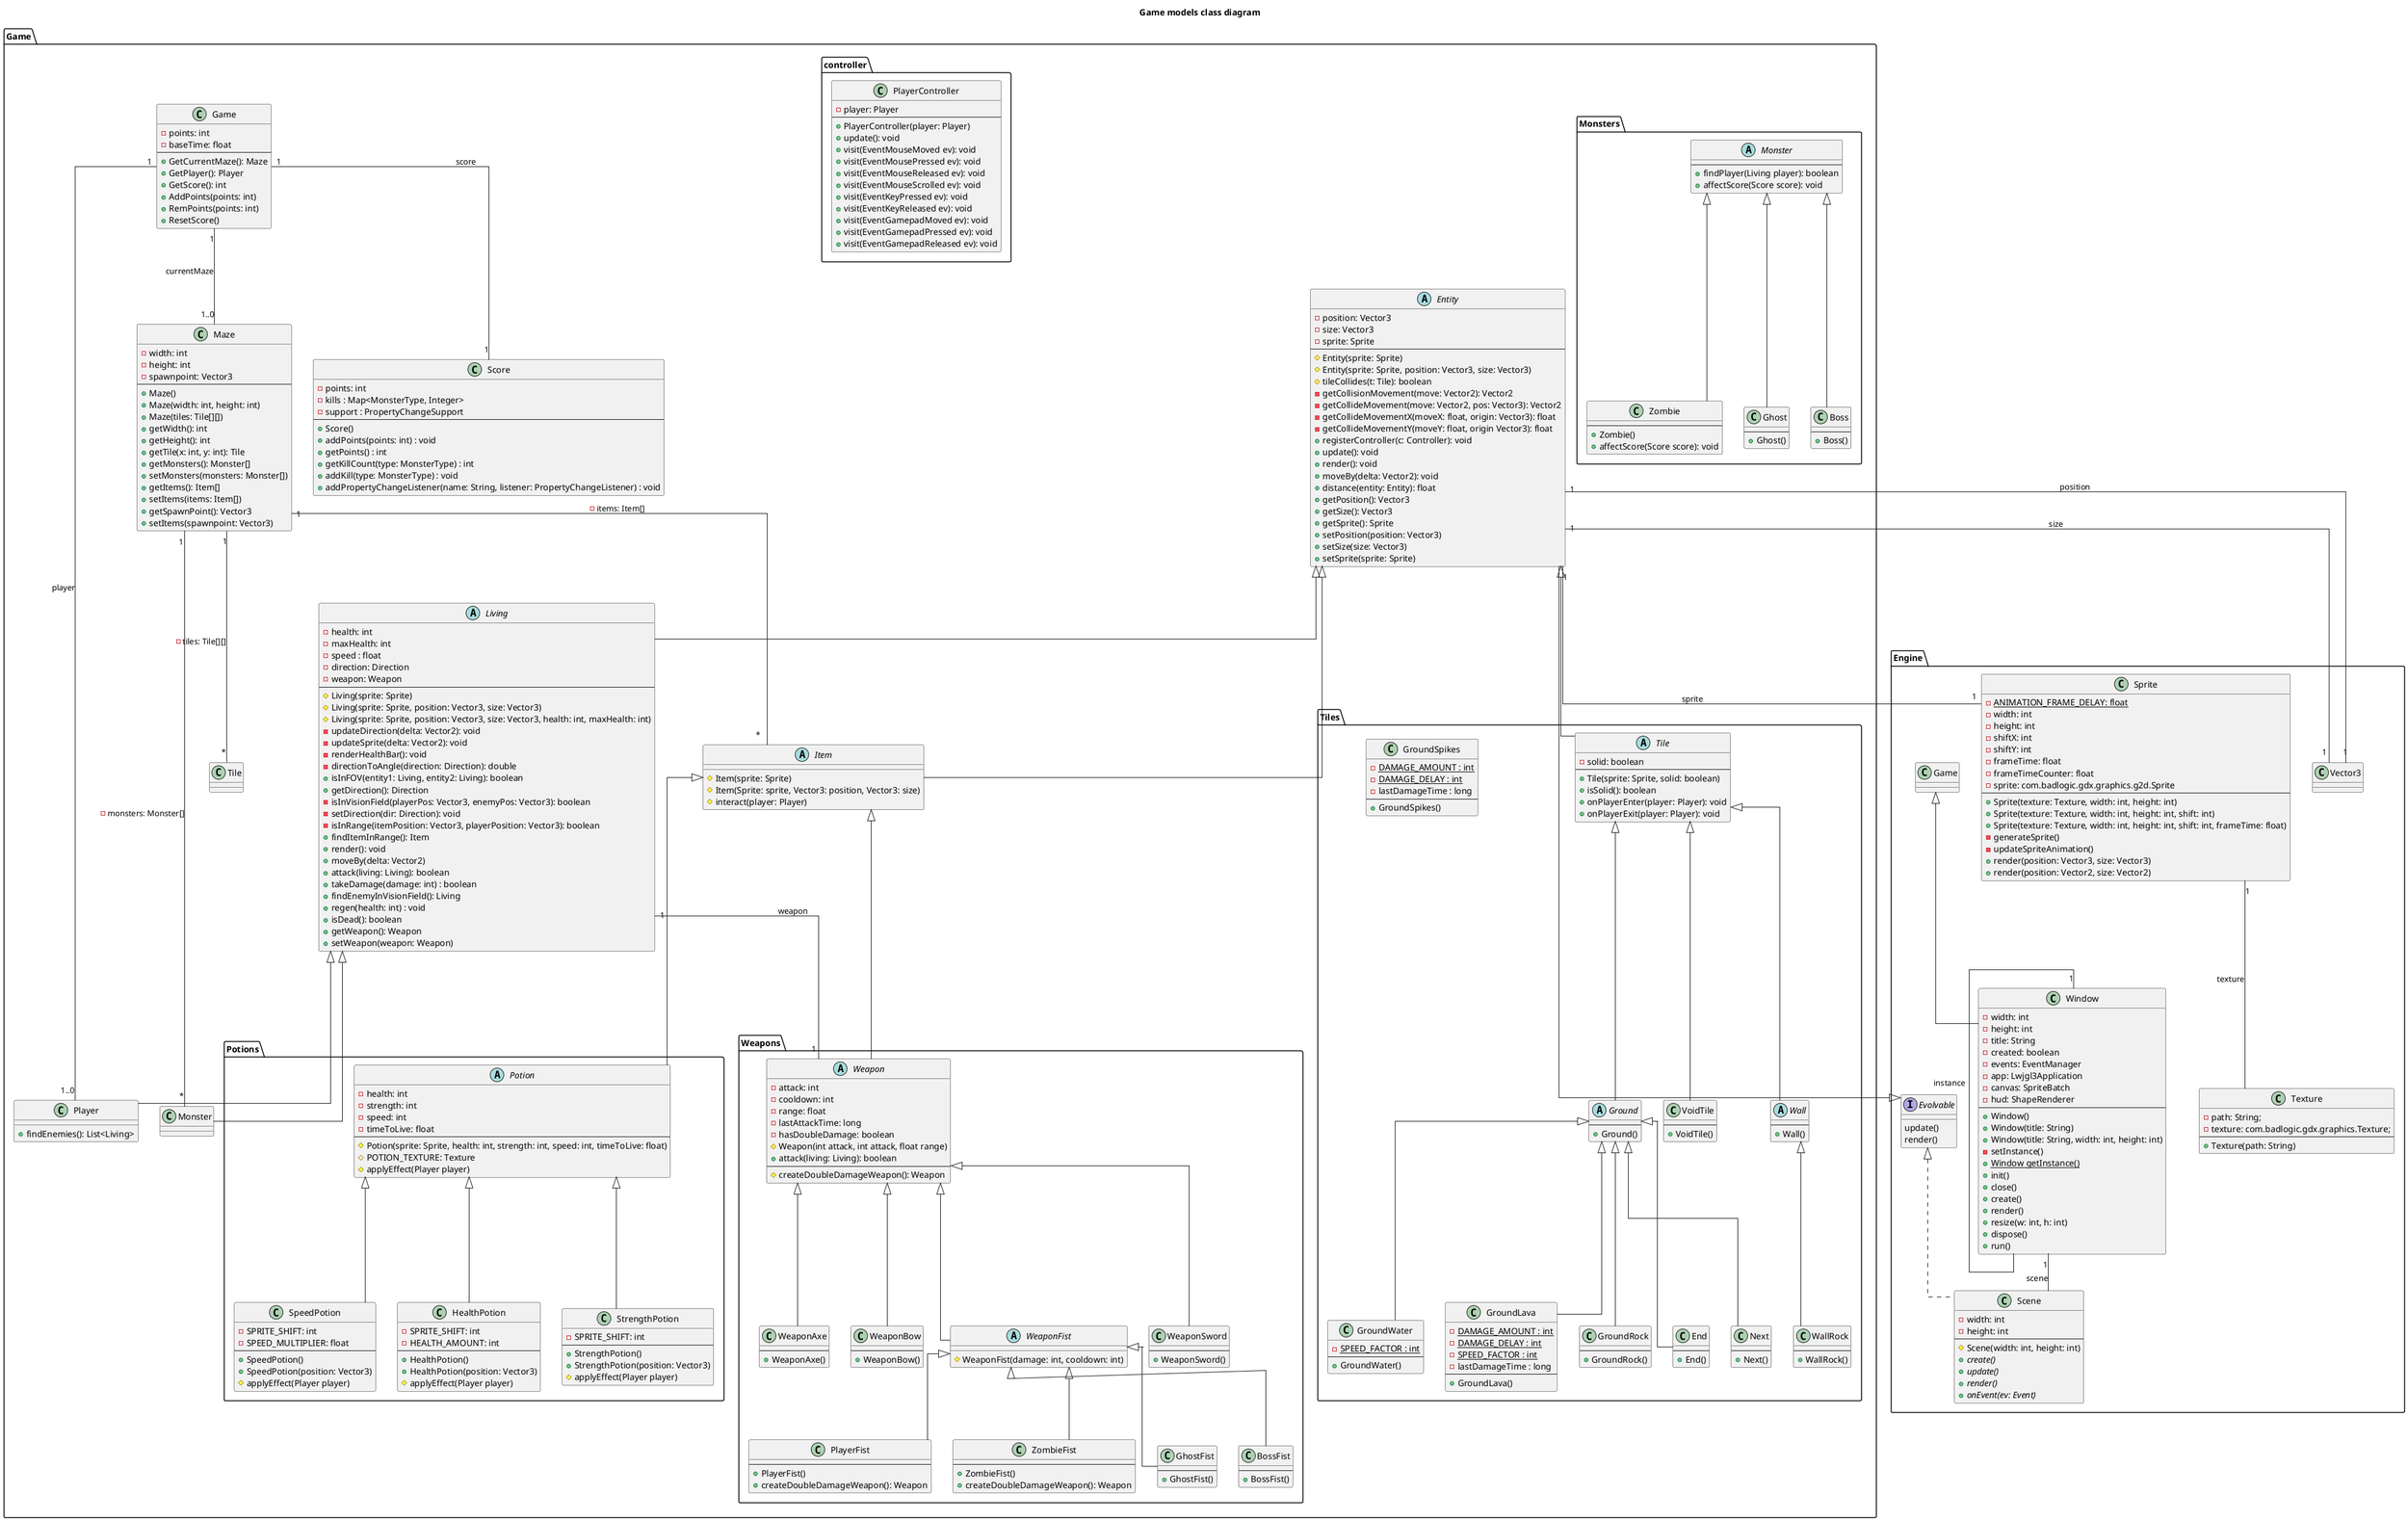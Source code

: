@startuml Game models class diagram
title Game models class diagram
skinparam Linetype ortho

package Engine {
    interface Evolvable {
        update()
        render()
    }

    class Scene {
        - width: int
        - height: int
        ---
        # Scene(width: int, height: int)
        + {abstract} create()
        + {abstract} update()
        + {abstract} render()
        + {abstract} onEvent(ev: Event)
    }

    class Vector3

    class Sprite {
        - {static} ANIMATION_FRAME_DELAY: float
        - width: int
        - height: int
        - shiftX: int
        - shiftY: int
        - frameTime: float
        - frameTimeCounter: float
        - sprite: com.badlogic.gdx.graphics.g2d.Sprite 
        ---
        + Sprite(texture: Texture, width: int, height: int)
        + Sprite(texture: Texture, width: int, height: int, shift: int)
        + Sprite(texture: Texture, width: int, height: int, shift: int, frameTime: float)
        - generateSprite()
        - updateSpriteAnimation()
        + render(position: Vector3, size: Vector3)
        + render(position: Vector2, size: Vector2)
    }

    class Texture {
        - path: String;
        - texture: com.badlogic.gdx.graphics.Texture;
        ---
        + Texture(path: String)
    }

    class Window {
        - width: int
        - height: int
        - title: String
        - created: boolean
        - events: EventManager
        - app: Lwjgl3Application
        - canvas: SpriteBatch
        - hud: ShapeRenderer
        ---
        + Window()
        + Window(title: String)
        + Window(title: String, width: int, height: int)
        - setInstance()
        + {static} Window getInstance()
        + init()
        + close()
        + create()
        + render()
        + resize(w: int, h: int)
        + dispose()
        + run()
    }

    Evolvable <|.. Scene
    Game <|-- Window

    Window "1" --  Scene : scene
    Window "1" --  Window : instance

    Sprite "1" --  Texture : texture

}

package Game {
    class Game {
        - points: int
        - baseTime: float
        ---
        + GetCurrentMaze(): Maze
        + GetPlayer(): Player
        + GetScore(): int
        + AddPoints(points: int)
        + RemPoints(points: int)
        + ResetScore()
    }
    Game "1" -- "1..0" Maze : currentMaze
    Game "1" -- "1..0" Player : player
    Game "1" -- "1" Score : score

    class Score {
        - points: int
        - kills : Map<MonsterType, Integer>
        - support : PropertyChangeSupport
        ---
        + Score()
        + addPoints(points: int) : void
        + getPoints() : int
        + getKillCount(type: MonsterType) : int
        + addKill(type: MonsterType) : void
        + addPropertyChangeListener(name: String, listener: PropertyChangeListener) : void
    }
    class Maze {
        - width: int
        - height: int
        - spawnpoint: Vector3
        ---
        + Maze()
        + Maze(width: int, height: int)
        + Maze(tiles: Tile[][])
        + getWidth(): int
        + getHeight(): int
        + getTile(x: int, y: int): Tile
        + getMonsters(): Monster[]
        + setMonsters(monsters: Monster[])
        + getItems(): Item[]
        + setItems(items: Item[])
        + getSpawnPoint(): Vector3
        + setItems(spawnpoint: Vector3)
    }
    Maze "1" -- "*" Tile: - tiles: Tile[][]
    Maze "1" -- "*" Monster: - monsters: Monster[]
    Maze "1" -- "*" Item: - items: Item[]

    abstract Entity {
        - position: Vector3
        - size: Vector3
        - sprite: Sprite
        ---
        # Entity(sprite: Sprite)
        # Entity(sprite: Sprite, position: Vector3, size: Vector3)
        # tileCollides(t: Tile): boolean
        - getCollisionMovement(move: Vector2): Vector2
        - getCollideMovement(move: Vector2, pos: Vector3): Vector2
        - getCollideMovementX(moveX: float, origin: Vector3): float
        - getCollideMovementY(moveY: float, origin Vector3): float
        + registerController(c: Controller): void
        + update(): void
        + render(): void
        + moveBy(delta: Vector2): void
        + distance(entity: Entity): float
        + getPosition(): Vector3
        + getSize(): Vector3
        + getSprite(): Sprite
        + setPosition(position: Vector3)
        + setSize(size: Vector3)
        + setSprite(sprite: Sprite)
    }
    Evolvable <|-- Entity
    Entity "1" -- "1" Vector3 : position
    Entity "1" -- "1" Vector3 : size
    Entity "1" -- "1" Sprite : sprite
    Entity <|-- Item
    Entity <|-- Living

    abstract Item {
        # Item(sprite: Sprite)
        # Item(Sprite: sprite, Vector3: position, Vector3: size)
        # interact(player: Player)
    }

    package Potions {
        abstract Potion {
            - health: int
            - strength: int
            - speed: int
            - timeToLive: float
            ---
            # Potion(sprite: Sprite, health: int, strength: int, speed: int, timeToLive: float)
            # POTION_TEXTURE: Texture
            # applyEffect(Player player)
        }
        Item <|-- Potion
        Potion <|-- HealthPotion
        Potion <|-- StrengthPotion
        Potion <|-- SpeedPotion

        class HealthPotion {
            - SPRITE_SHIFT: int
            - HEALTH_AMOUNT: int
            ---
            + HealthPotion()
            + HealthPotion(position: Vector3)
            # applyEffect(Player player)
        }

        class StrengthPotion {
            - SPRITE_SHIFT: int
            ---
            + StrengthPotion()
            + StrengthPotion(position: Vector3)
            # applyEffect(Player player)
        }

        class SpeedPotion {
            - SPRITE_SHIFT: int
            - SPEED_MULTIPLIER: float
            ---
            + SpeedPotion()
            + SpeedPotion(position: Vector3)
            # applyEffect(Player player)
        }
    }

    package Weapons {
        abstract Weapon {
            - attack: int
            - cooldown: int
            - range: float
            - lastAttackTime: long
            - hasDoubleDamage: boolean
            # Weapon(int attack, int attack, float range)
            + attack(living: Living): boolean
            --
            # createDoubleDamageWeapon(): Weapon
        }
        Item <|-- Weapon
        Weapon <|-- WeaponFist
        Weapon <|-- WeaponSword
        Weapon <|-- WeaponAxe
        Weapon <|-- WeaponBow

        abstract WeaponFist {
            # WeaponFist(damage: int, cooldown: int)
        }

        WeaponFist <|-- PlayerFist
        WeaponFist <|-- ZombieFist
        WeaponFist <|-- GhostFist
        WeaponFist <|-- BossFist

        class PlayerFist {
            ---
            + PlayerFist()
            + createDoubleDamageWeapon(): Weapon
        }

        class ZombieFist {
            ---
            + ZombieFist()
            + createDoubleDamageWeapon(): Weapon
        }

        class GhostFist {
            ---
            + GhostFist()
        }

        class BossFist {
            ---
            + BossFist()
        }

        class WeaponSword {
            ---
            + WeaponSword()
        }

        class WeaponAxe {
            ---
            + WeaponAxe()
        }

        class WeaponBow {
            ---
            + WeaponBow()
        }
    }

    abstract Living {
        - health: int
        - maxHealth: int 
        - speed : float
        - direction: Direction
        - weapon: Weapon
        ---
        # Living(sprite: Sprite)
        # Living(sprite: Sprite, position: Vector3, size: Vector3)
        # Living(sprite: Sprite, position: Vector3, size: Vector3, health: int, maxHealth: int)
        - updateDirection(delta: Vector2): void
        - updateSprite(delta: Vector2): void
        - renderHealthBar(): void
        - directionToAngle(direction: Direction): double
        + isInFOV(entity1: Living, entity2: Living): boolean
        + getDirection(): Direction
        - isInVisionField(playerPos: Vector3, enemyPos: Vector3): boolean
        - setDirection(dir: Direction): void
        - isInRange(itemPosition: Vector3, playerPosition: Vector3): boolean
        + findItemInRange(): Item
        + render(): void
        + moveBy(delta: Vector2)
        + attack(living: Living): boolean
        + takeDamage(damage: int) : boolean
        + findEnemyInVisionField(): Living
        + regen(health: int) : void
        + isDead(): boolean
        + getWeapon(): Weapon
        + setWeapon(weapon: Weapon)
    }
    Living "1" -- "1" Weapon : weapon
    Living <|-- Player
    Living <|-- Monster

    class Player {
        + findEnemies(): List<Living>
    }

    package Monsters {
        abstract Monster {
            ---
            + findPlayer(Living player): boolean
            + affectScore(Score score): void
        }
        Monster <|-- Zombie
        Monster <|-- Ghost
        Monster <|-- Boss

        class Zombie {
            ---
            + Zombie()
            + affectScore(Score score): void
        }

        class Ghost {
            ---
            + Ghost()
        }

        class Boss {
            ---
            + Boss()
        }
    }

    package controller {
        class PlayerController {
            - player: Player
            ---
            + PlayerController(player: Player)
            + update(): void
            + visit(EventMouseMoved ev): void
            + visit(EventMousePressed ev): void
            + visit(EventMouseReleased ev): void
            + visit(EventMouseScrolled ev): void
            + visit(EventKeyPressed ev): void
            + visit(EventKeyReleased ev): void
            + visit(EventGamepadMoved ev): void
            + visit(EventGamepadPressed ev): void
            + visit(EventGamepadReleased ev): void
        }
    }

    package Tiles {
        abstract Tile {
            - solid: boolean
            ---
            + Tile(sprite: Sprite, solid: boolean)
            + isSolid(): boolean
            + onPlayerEnter(player: Player): void
            + onPlayerExit(player: Player): void
        }
        Entity <|-- Tile
        Tile <|-- Wall
        Tile <|-- Ground
        Tile <|-- VoidTile
        Wall <|-- WallRock
        Ground <|-- GroundWater
        Ground <|-- GroundLava
        Ground <|-- GroundRock
        Ground <|-- End
        Ground <|-- Next

        abstract Wall {
            ---
            + Wall()
        }

        abstract Ground {
            ---
            + Ground()
        }

        class GroundRock {
            ---
            + GroundRock()
        }

        class GroundWater {
            {static} - SPEED_FACTOR : int
            ---
            + GroundWater()
        }
        class GroundLava {
            {static} - DAMAGE_AMOUNT : int
            {static} - DAMAGE_DELAY : int 
            {static} - SPEED_FACTOR : int
            - lastDamageTime : long
            ---
            + GroundLava()
        }
        class GroundSpikes {
            {static} - DAMAGE_AMOUNT : int
            {static} - DAMAGE_DELAY : int 
            - lastDamageTime : long
            ---
            + GroundSpikes()
        }

        class WallRock {
            ---
            + WallRock()
        }
        class VoidTile {
            ---
            + VoidTile()
        }
        class End{
            ---
            + End()
        }
        class Next{
            ---
            + Next()
        }
    }
}

@enduml